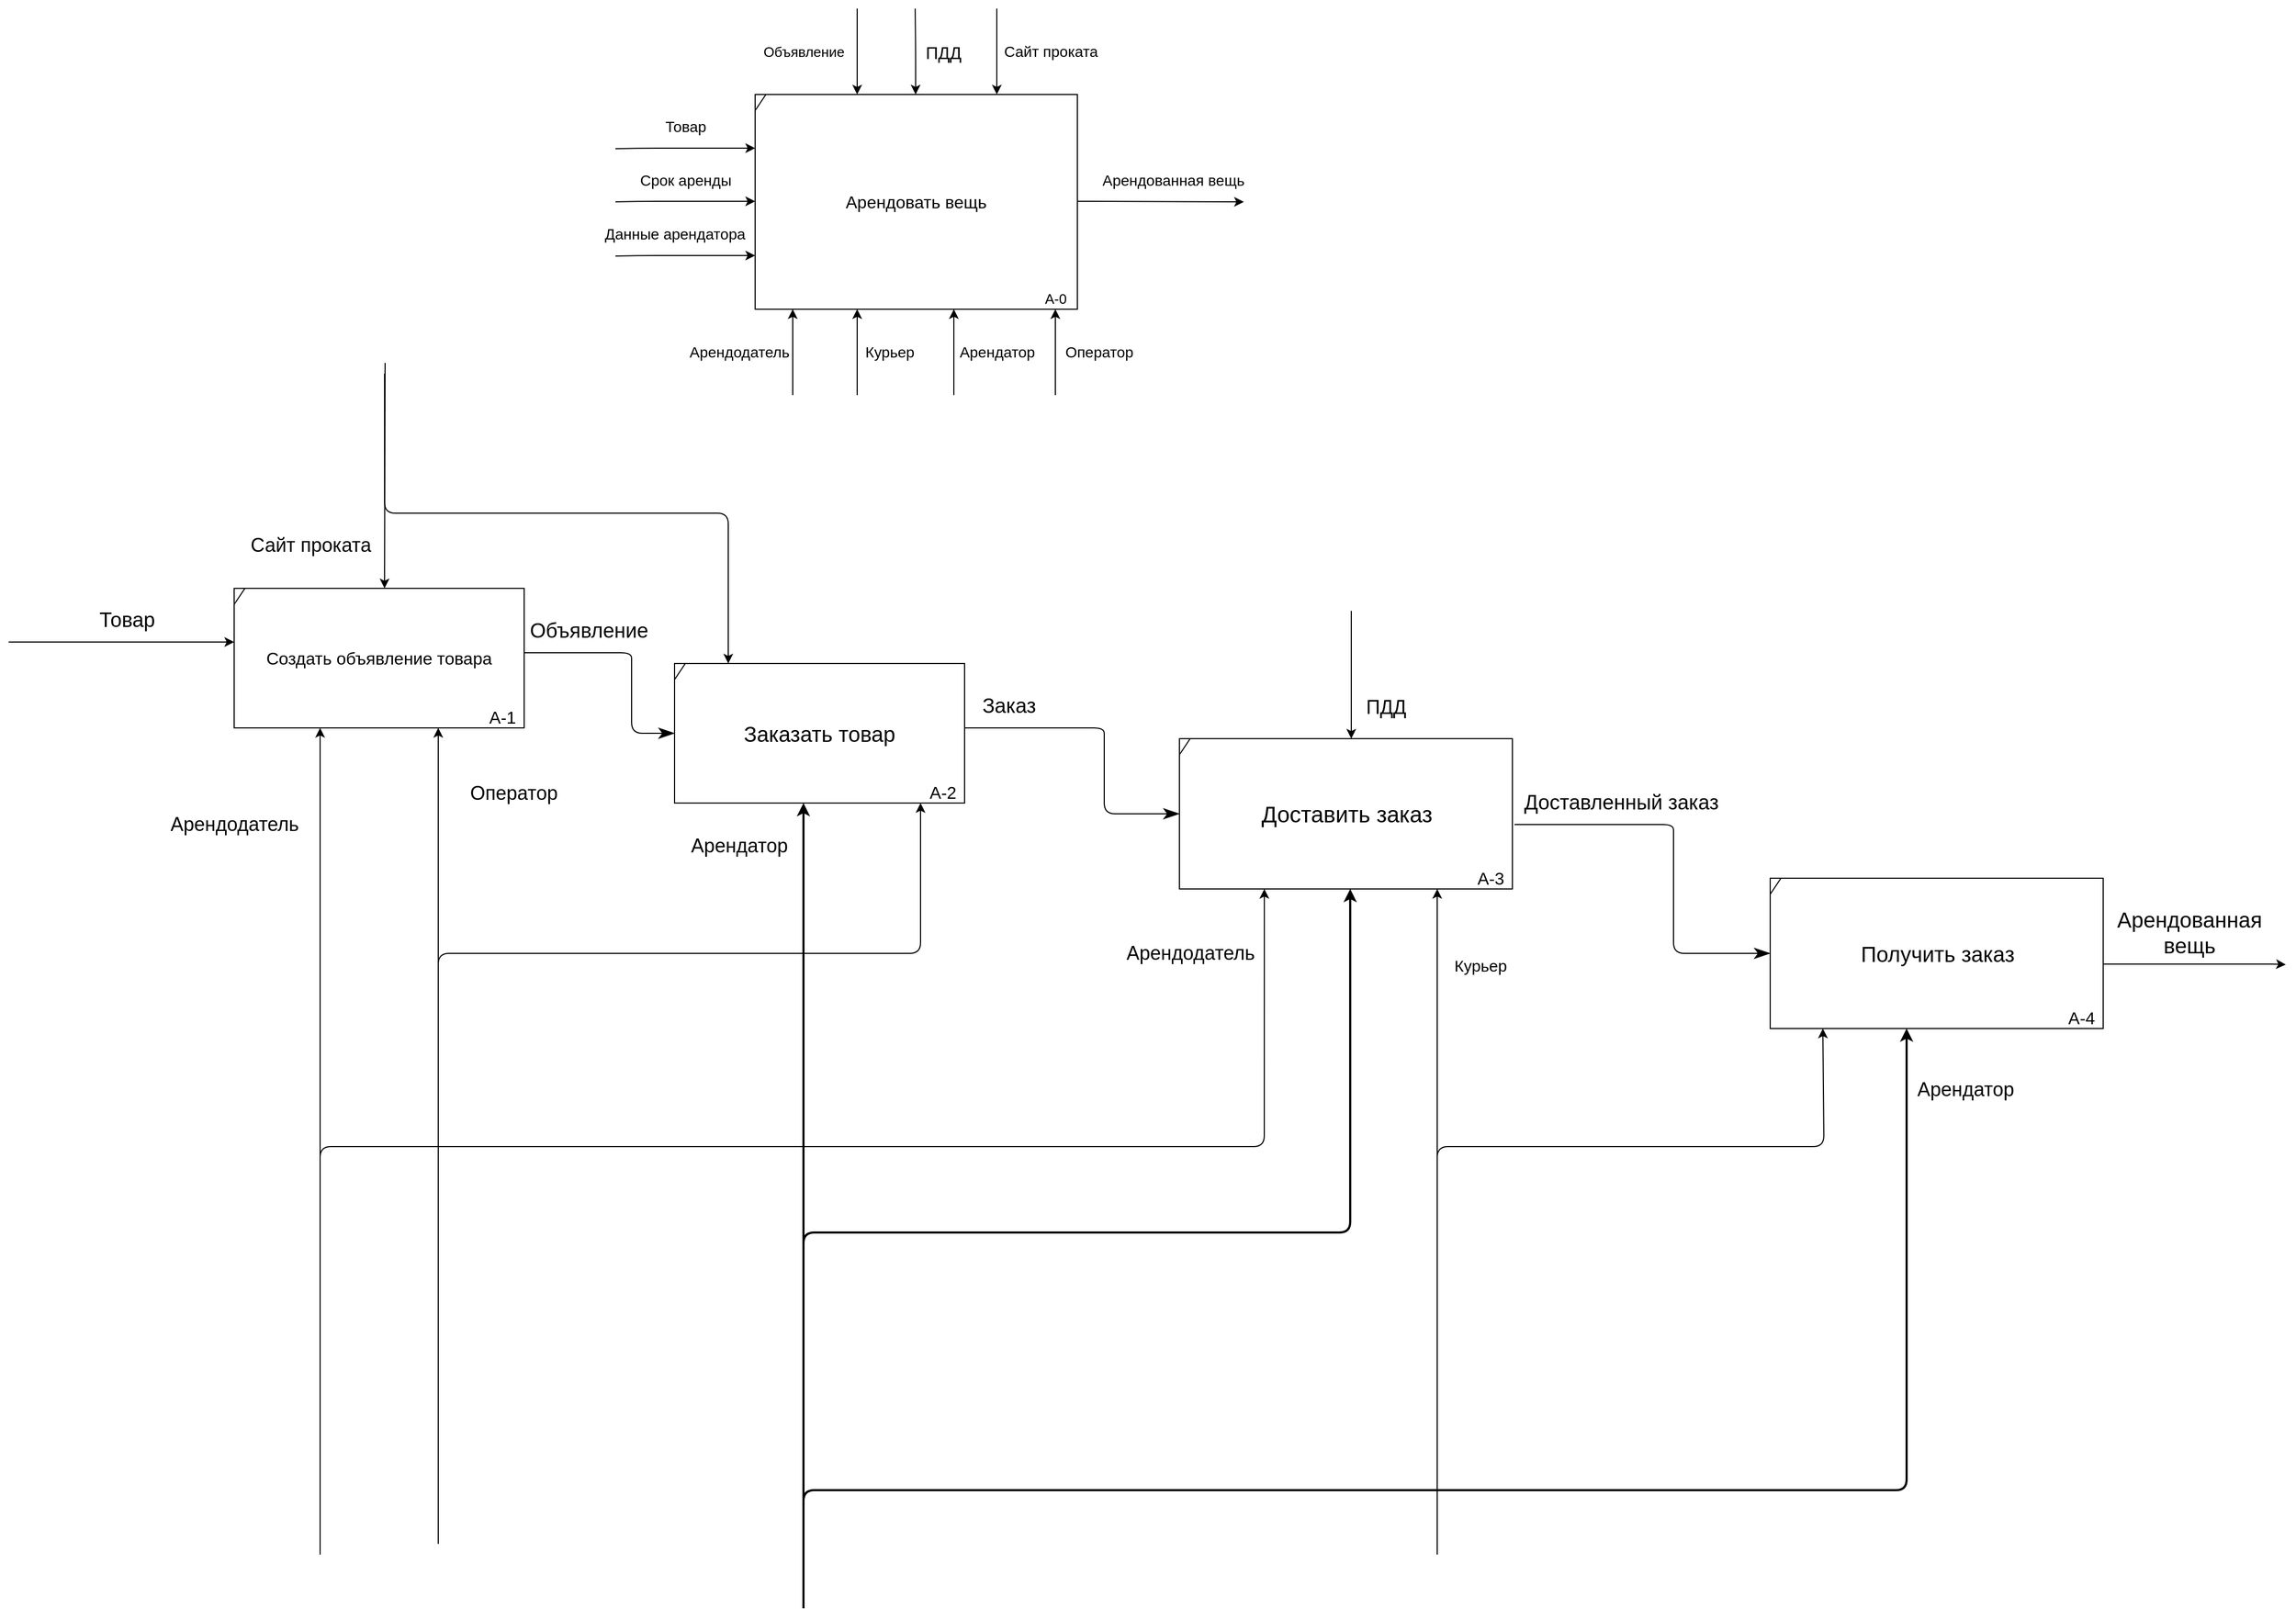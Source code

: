 <mxfile version="14.8.0" type="github">
  <diagram id="kgpKYQtTHZ0yAKxKKP6v" name="Page-1">
    <mxGraphModel dx="3373" dy="896" grid="1" gridSize="10" guides="1" tooltips="1" connect="1" arrows="1" fold="1" page="1" pageScale="1" pageWidth="850" pageHeight="1100" math="0" shadow="0">
      <root>
        <mxCell id="0" />
        <mxCell id="1" parent="0" />
        <mxCell id="oh1h2UWWCm7a5rBzaaiq-1" value="" style="shape=umlFrame;whiteSpace=wrap;html=1;width=10;height=15;" parent="1" vertex="1">
          <mxGeometry x="-715" y="120" width="300" height="200" as="geometry" />
        </mxCell>
        <mxCell id="oh1h2UWWCm7a5rBzaaiq-2" value="&lt;font style=&quot;font-size: 16px&quot;&gt;Арендовать вещь&lt;/font&gt;" style="text;html=1;strokeColor=none;fillColor=none;align=center;verticalAlign=middle;whiteSpace=wrap;rounded=0;" parent="1" vertex="1">
          <mxGeometry x="-710" y="130" width="290" height="180" as="geometry" />
        </mxCell>
        <mxCell id="oh1h2UWWCm7a5rBzaaiq-3" value="&lt;font style=&quot;font-size: 13px&quot;&gt;Объявление&lt;/font&gt;" style="endArrow=classic;html=1;" parent="1" edge="1">
          <mxGeometry y="-50" width="50" height="50" relative="1" as="geometry">
            <mxPoint x="-620" y="40" as="sourcePoint" />
            <mxPoint x="-620" y="120" as="targetPoint" />
            <mxPoint as="offset" />
          </mxGeometry>
        </mxCell>
        <mxCell id="oh1h2UWWCm7a5rBzaaiq-4" value="" style="endArrow=classic;html=1;" parent="1" edge="1">
          <mxGeometry width="50" height="50" relative="1" as="geometry">
            <mxPoint x="-490" y="40" as="sourcePoint" />
            <mxPoint x="-490" y="120" as="targetPoint" />
          </mxGeometry>
        </mxCell>
        <mxCell id="oh1h2UWWCm7a5rBzaaiq-16" value="&lt;font style=&quot;font-size: 14px&quot;&gt;Сайт проката&lt;/font&gt;" style="edgeLabel;html=1;align=center;verticalAlign=middle;resizable=0;points=[];" parent="oh1h2UWWCm7a5rBzaaiq-4" vertex="1" connectable="0">
          <mxGeometry x="-0.35" y="-1" relative="1" as="geometry">
            <mxPoint x="51" y="14" as="offset" />
          </mxGeometry>
        </mxCell>
        <mxCell id="oh1h2UWWCm7a5rBzaaiq-5" value="&lt;font style=&quot;font-size: 14px&quot;&gt;Арендодатель&lt;/font&gt;" style="endArrow=classic;html=1;" parent="1" edge="1">
          <mxGeometry y="50" width="50" height="50" relative="1" as="geometry">
            <mxPoint x="-680" y="400" as="sourcePoint" />
            <mxPoint x="-680" y="320" as="targetPoint" />
            <Array as="points">
              <mxPoint x="-680" y="360" />
            </Array>
            <mxPoint as="offset" />
          </mxGeometry>
        </mxCell>
        <mxCell id="oh1h2UWWCm7a5rBzaaiq-6" value="&lt;font style=&quot;font-size: 14px&quot;&gt;Арендатор&lt;/font&gt;" style="endArrow=classic;html=1;" parent="1" edge="1">
          <mxGeometry y="-40" width="50" height="50" relative="1" as="geometry">
            <mxPoint x="-530" y="400" as="sourcePoint" />
            <mxPoint x="-530" y="320" as="targetPoint" />
            <Array as="points">
              <mxPoint x="-530" y="380" />
              <mxPoint x="-530" y="360" />
              <mxPoint x="-530" y="340" />
            </Array>
            <mxPoint as="offset" />
          </mxGeometry>
        </mxCell>
        <mxCell id="oh1h2UWWCm7a5rBzaaiq-7" value="&lt;font style=&quot;font-size: 14px&quot;&gt;Оператор&lt;/font&gt;" style="endArrow=classic;html=1;" parent="1" edge="1">
          <mxGeometry y="-40" width="50" height="50" relative="1" as="geometry">
            <mxPoint x="-435.5" y="400" as="sourcePoint" />
            <mxPoint x="-435.5" y="320" as="targetPoint" />
            <Array as="points">
              <mxPoint x="-435.5" y="380" />
              <mxPoint x="-435.5" y="340" />
            </Array>
            <mxPoint as="offset" />
          </mxGeometry>
        </mxCell>
        <mxCell id="oh1h2UWWCm7a5rBzaaiq-9" value="" style="endArrow=classic;html=1;" parent="1" edge="1">
          <mxGeometry width="50" height="50" relative="1" as="geometry">
            <mxPoint x="-415" y="219.5" as="sourcePoint" />
            <mxPoint x="-260" y="220" as="targetPoint" />
            <Array as="points" />
          </mxGeometry>
        </mxCell>
        <mxCell id="oh1h2UWWCm7a5rBzaaiq-15" value="&lt;span style=&quot;font-size: 14px&quot;&gt;Арендованная вещь&lt;/span&gt;" style="edgeLabel;html=1;align=center;verticalAlign=middle;resizable=0;points=[];" parent="oh1h2UWWCm7a5rBzaaiq-9" vertex="1" connectable="0">
          <mxGeometry x="0.363" y="1" relative="1" as="geometry">
            <mxPoint x="-17" y="-19" as="offset" />
          </mxGeometry>
        </mxCell>
        <mxCell id="oh1h2UWWCm7a5rBzaaiq-11" value="&lt;font style=&quot;font-size: 13px&quot;&gt;А-0&lt;/font&gt;" style="text;html=1;strokeColor=none;fillColor=none;align=center;verticalAlign=middle;whiteSpace=wrap;rounded=0;" parent="1" vertex="1">
          <mxGeometry x="-455" y="300" width="40" height="20" as="geometry" />
        </mxCell>
        <mxCell id="oh1h2UWWCm7a5rBzaaiq-12" value="&lt;font style=&quot;font-size: 14px&quot;&gt;Товар&lt;/font&gt;" style="endArrow=classic;html=1;" parent="1" edge="1">
          <mxGeometry x="0.0" y="21" width="50" height="50" relative="1" as="geometry">
            <mxPoint x="-845" y="170.5" as="sourcePoint" />
            <mxPoint x="-715" y="170" as="targetPoint" />
            <Array as="points">
              <mxPoint x="-815" y="170" />
              <mxPoint x="-765" y="170" />
              <mxPoint x="-745" y="170" />
            </Array>
            <mxPoint y="1" as="offset" />
          </mxGeometry>
        </mxCell>
        <mxCell id="oh1h2UWWCm7a5rBzaaiq-13" value="&lt;font style=&quot;font-size: 14px&quot;&gt;Курьер&lt;/font&gt;" style="endArrow=classic;html=1;" parent="1" edge="1">
          <mxGeometry y="-30" width="50" height="50" relative="1" as="geometry">
            <mxPoint x="-620" y="400" as="sourcePoint" />
            <mxPoint x="-620" y="320" as="targetPoint" />
            <Array as="points">
              <mxPoint x="-620" y="380" />
              <mxPoint x="-620" y="360" />
              <mxPoint x="-620" y="340" />
            </Array>
            <mxPoint as="offset" />
          </mxGeometry>
        </mxCell>
        <mxCell id="oh1h2UWWCm7a5rBzaaiq-14" value="&lt;font style=&quot;font-size: 14px&quot;&gt;Срок аренды&lt;/font&gt;" style="endArrow=classic;html=1;" parent="1" edge="1">
          <mxGeometry x="0.0" y="21" width="50" height="50" relative="1" as="geometry">
            <mxPoint x="-845" y="220" as="sourcePoint" />
            <mxPoint x="-715" y="219.5" as="targetPoint" />
            <Array as="points">
              <mxPoint x="-815" y="219.5" />
              <mxPoint x="-765" y="219.5" />
              <mxPoint x="-745" y="219.5" />
            </Array>
            <mxPoint y="1" as="offset" />
          </mxGeometry>
        </mxCell>
        <mxCell id="oh1h2UWWCm7a5rBzaaiq-17" value="&lt;font style=&quot;font-size: 14px&quot;&gt;Данные арендатора&lt;/font&gt;" style="endArrow=classic;html=1;" parent="1" edge="1">
          <mxGeometry x="-0.154" y="20" width="50" height="50" relative="1" as="geometry">
            <mxPoint x="-845" y="270.5" as="sourcePoint" />
            <mxPoint x="-715" y="270" as="targetPoint" />
            <Array as="points">
              <mxPoint x="-815" y="270" />
              <mxPoint x="-765" y="270" />
              <mxPoint x="-745" y="270" />
            </Array>
            <mxPoint as="offset" />
          </mxGeometry>
        </mxCell>
        <mxCell id="oh1h2UWWCm7a5rBzaaiq-19" value="" style="shape=umlFrame;whiteSpace=wrap;html=1;width=10;height=15;fontSize=16;" parent="1" vertex="1">
          <mxGeometry x="-1200" y="580" width="270" height="130" as="geometry" />
        </mxCell>
        <mxCell id="oh1h2UWWCm7a5rBzaaiq-20" value="&lt;span style=&quot;font-size: 16px;&quot;&gt;Создать объявление товара&lt;/span&gt;" style="text;html=1;strokeColor=none;fillColor=none;align=center;verticalAlign=middle;whiteSpace=wrap;rounded=0;fontSize=16;" parent="1" vertex="1">
          <mxGeometry x="-1200" y="580" width="270" height="130" as="geometry" />
        </mxCell>
        <mxCell id="oh1h2UWWCm7a5rBzaaiq-22" value="" style="endArrow=classic;html=1;" parent="1" edge="1">
          <mxGeometry width="50" height="50" relative="1" as="geometry">
            <mxPoint x="-1059.5" y="370" as="sourcePoint" />
            <mxPoint x="-1060" y="580" as="targetPoint" />
          </mxGeometry>
        </mxCell>
        <mxCell id="oh1h2UWWCm7a5rBzaaiq-23" value="&lt;font style=&quot;font-size: 18px&quot;&gt;Сайт проката&lt;/font&gt;" style="edgeLabel;html=1;align=center;verticalAlign=middle;resizable=0;points=[];fontSize=16;" parent="oh1h2UWWCm7a5rBzaaiq-22" vertex="1" connectable="0">
          <mxGeometry x="-0.35" y="-1" relative="1" as="geometry">
            <mxPoint x="-69" y="101" as="offset" />
          </mxGeometry>
        </mxCell>
        <mxCell id="oh1h2UWWCm7a5rBzaaiq-24" value="&lt;font style=&quot;font-size: 18px&quot;&gt;Арендодатель&lt;/font&gt;" style="endArrow=classic;html=1;strokeWidth=1;" parent="1" edge="1">
          <mxGeometry x="0.705" y="80" width="50" height="50" relative="1" as="geometry">
            <mxPoint x="-1120" y="1320" as="sourcePoint" />
            <mxPoint x="-1120" y="710" as="targetPoint" />
            <Array as="points">
              <mxPoint x="-1120" y="750" />
            </Array>
            <mxPoint as="offset" />
          </mxGeometry>
        </mxCell>
        <mxCell id="oh1h2UWWCm7a5rBzaaiq-26" value="&lt;font style=&quot;font-size: 18px&quot;&gt;Оператор&lt;/font&gt;" style="endArrow=classic;html=1;" parent="1" edge="1">
          <mxGeometry x="0.839" y="-70" width="50" height="50" relative="1" as="geometry">
            <mxPoint x="-1010" y="1470" as="sourcePoint" />
            <mxPoint x="-1010" y="710" as="targetPoint" />
            <Array as="points">
              <mxPoint x="-1010" y="770" />
              <mxPoint x="-1010" y="730" />
            </Array>
            <mxPoint as="offset" />
          </mxGeometry>
        </mxCell>
        <mxCell id="oh1h2UWWCm7a5rBzaaiq-29" value="&lt;font style=&quot;font-size: 16px;&quot;&gt;А-1&lt;br style=&quot;font-size: 16px;&quot;&gt;&lt;/font&gt;" style="text;html=1;strokeColor=none;fillColor=none;align=center;verticalAlign=middle;whiteSpace=wrap;rounded=0;fontSize=16;" parent="1" vertex="1">
          <mxGeometry x="-970" y="690" width="40" height="20" as="geometry" />
        </mxCell>
        <mxCell id="oh1h2UWWCm7a5rBzaaiq-30" value="&lt;font style=&quot;font-size: 19px&quot;&gt;Товар&lt;/font&gt;" style="endArrow=classic;html=1;fontSize=16;" parent="1" edge="1">
          <mxGeometry x="0.048" y="20" width="50" height="50" relative="1" as="geometry">
            <mxPoint x="-1410" y="630" as="sourcePoint" />
            <mxPoint x="-1200" y="630" as="targetPoint" />
            <Array as="points">
              <mxPoint x="-1300" y="630" />
              <mxPoint x="-1250" y="630" />
              <mxPoint x="-1230" y="630" />
            </Array>
            <mxPoint as="offset" />
          </mxGeometry>
        </mxCell>
        <mxCell id="oh1h2UWWCm7a5rBzaaiq-37" value="" style="endArrow=classicThin;endFill=1;endSize=12;html=1;exitX=1;exitY=0.462;exitDx=0;exitDy=0;exitPerimeter=0;jumpSize=5;fontSize=16;entryX=0;entryY=0.5;entryDx=0;entryDy=0;" parent="1" source="oh1h2UWWCm7a5rBzaaiq-20" target="oh1h2UWWCm7a5rBzaaiq-42" edge="1">
          <mxGeometry width="160" relative="1" as="geometry">
            <mxPoint x="-880" y="640" as="sourcePoint" />
            <mxPoint x="-760" y="720" as="targetPoint" />
            <Array as="points">
              <mxPoint x="-870" y="640" />
              <mxPoint x="-830" y="640" />
              <mxPoint x="-830" y="650" />
              <mxPoint x="-830" y="680" />
              <mxPoint x="-830" y="715" />
            </Array>
          </mxGeometry>
        </mxCell>
        <mxCell id="oh1h2UWWCm7a5rBzaaiq-38" value="&lt;font style=&quot;font-size: 19px&quot;&gt;Объявление&lt;/font&gt;" style="edgeLabel;html=1;align=center;verticalAlign=middle;resizable=0;points=[];fontSize=16;" parent="oh1h2UWWCm7a5rBzaaiq-37" vertex="1" connectable="0">
          <mxGeometry x="-0.64" y="1" relative="1" as="geometry">
            <mxPoint x="21" y="-19" as="offset" />
          </mxGeometry>
        </mxCell>
        <mxCell id="oh1h2UWWCm7a5rBzaaiq-41" value="" style="shape=umlFrame;whiteSpace=wrap;html=1;width=10;height=15;fontSize=16;" parent="1" vertex="1">
          <mxGeometry x="-790" y="650" width="270" height="130" as="geometry" />
        </mxCell>
        <mxCell id="oh1h2UWWCm7a5rBzaaiq-42" value="&lt;font style=&quot;font-size: 20px&quot;&gt;Заказать товар&lt;/font&gt;" style="text;html=1;strokeColor=none;fillColor=none;align=center;verticalAlign=middle;whiteSpace=wrap;rounded=0;fontSize=16;" parent="1" vertex="1">
          <mxGeometry x="-790" y="650" width="270" height="130" as="geometry" />
        </mxCell>
        <mxCell id="oh1h2UWWCm7a5rBzaaiq-43" value="" style="endArrow=classic;html=1;" parent="1" edge="1">
          <mxGeometry width="50" height="50" relative="1" as="geometry">
            <mxPoint x="-1060" y="380" as="sourcePoint" />
            <mxPoint x="-740" y="650" as="targetPoint" />
            <Array as="points">
              <mxPoint x="-1060" y="510" />
              <mxPoint x="-740" y="510" />
            </Array>
          </mxGeometry>
        </mxCell>
        <mxCell id="oh1h2UWWCm7a5rBzaaiq-45" value="&lt;span style=&quot;font-size: 18px&quot;&gt;Арендатор&lt;/span&gt;" style="endArrow=classic;html=1;strokeWidth=2;" parent="1" edge="1">
          <mxGeometry x="0.891" y="60" width="50" height="50" relative="1" as="geometry">
            <mxPoint x="-670" y="1511" as="sourcePoint" />
            <mxPoint x="-670" y="780" as="targetPoint" />
            <Array as="points">
              <mxPoint x="-670" y="820" />
            </Array>
            <mxPoint as="offset" />
          </mxGeometry>
        </mxCell>
        <mxCell id="oh1h2UWWCm7a5rBzaaiq-47" value="&lt;font style=&quot;font-size: 16px;&quot;&gt;А-2&lt;br style=&quot;font-size: 16px;&quot;&gt;&lt;/font&gt;" style="text;html=1;strokeColor=none;fillColor=none;align=center;verticalAlign=middle;whiteSpace=wrap;rounded=0;fontSize=16;" parent="1" vertex="1">
          <mxGeometry x="-560" y="760" width="40" height="20" as="geometry" />
        </mxCell>
        <mxCell id="oh1h2UWWCm7a5rBzaaiq-49" value="" style="endArrow=classicThin;endFill=1;endSize=12;html=1;exitX=1;exitY=0.462;exitDx=0;exitDy=0;exitPerimeter=0;fontSize=16;" parent="1" source="oh1h2UWWCm7a5rBzaaiq-42" edge="1">
          <mxGeometry width="160" relative="1" as="geometry">
            <mxPoint x="-440" y="710" as="sourcePoint" />
            <mxPoint x="-320" y="790" as="targetPoint" />
            <Array as="points">
              <mxPoint x="-430" y="710" />
              <mxPoint x="-390" y="710" />
              <mxPoint x="-390" y="720" />
              <mxPoint x="-390" y="750" />
              <mxPoint x="-390" y="790" />
            </Array>
          </mxGeometry>
        </mxCell>
        <mxCell id="oh1h2UWWCm7a5rBzaaiq-50" value="&lt;font style=&quot;font-size: 19px&quot;&gt;Заказ&lt;/font&gt;" style="edgeLabel;html=1;align=center;verticalAlign=middle;resizable=0;points=[];fontSize=16;" parent="oh1h2UWWCm7a5rBzaaiq-49" vertex="1" connectable="0">
          <mxGeometry x="-0.64" y="1" relative="1" as="geometry">
            <mxPoint x="-10" y="-19" as="offset" />
          </mxGeometry>
        </mxCell>
        <mxCell id="oh1h2UWWCm7a5rBzaaiq-61" value="" style="endArrow=classic;html=1;fontSize=16;" parent="1" edge="1">
          <mxGeometry x="0.818" y="-40" width="50" height="50" relative="1" as="geometry">
            <mxPoint x="-1010" y="1180" as="sourcePoint" />
            <mxPoint x="-561" y="780" as="targetPoint" />
            <Array as="points">
              <mxPoint x="-1010" y="920" />
              <mxPoint x="-980" y="920" />
              <mxPoint x="-561" y="920" />
            </Array>
            <mxPoint as="offset" />
          </mxGeometry>
        </mxCell>
        <mxCell id="oh1h2UWWCm7a5rBzaaiq-62" value="" style="shape=umlFrame;whiteSpace=wrap;html=1;width=10;height=15;fontSize=16;" parent="1" vertex="1">
          <mxGeometry x="-320" y="720" width="310" height="140" as="geometry" />
        </mxCell>
        <mxCell id="oh1h2UWWCm7a5rBzaaiq-63" value="&lt;font style=&quot;font-size: 21px&quot;&gt;Доставить заказ&lt;/font&gt;" style="text;html=1;strokeColor=none;fillColor=none;align=center;verticalAlign=middle;whiteSpace=wrap;rounded=0;fontSize=16;" parent="1" vertex="1">
          <mxGeometry x="-319" y="725" width="310" height="130" as="geometry" />
        </mxCell>
        <mxCell id="oh1h2UWWCm7a5rBzaaiq-64" value="&lt;font style=&quot;font-size: 15px&quot;&gt;Курьер&lt;/font&gt;" style="endArrow=classic;html=1;" parent="1" edge="1">
          <mxGeometry x="0.75" y="-40" width="50" height="50" relative="1" as="geometry">
            <mxPoint x="-80" y="1430" as="sourcePoint" />
            <mxPoint x="-80" y="860" as="targetPoint" />
            <Array as="points">
              <mxPoint x="-80" y="900" />
            </Array>
            <mxPoint as="offset" />
          </mxGeometry>
        </mxCell>
        <mxCell id="oh1h2UWWCm7a5rBzaaiq-65" value="&lt;font style=&quot;font-size: 16px;&quot;&gt;А-3&lt;br style=&quot;font-size: 16px;&quot;&gt;&lt;/font&gt;" style="text;html=1;strokeColor=none;fillColor=none;align=center;verticalAlign=middle;whiteSpace=wrap;rounded=0;fontSize=16;" parent="1" vertex="1">
          <mxGeometry x="-50" y="840" width="40" height="20" as="geometry" />
        </mxCell>
        <mxCell id="oh1h2UWWCm7a5rBzaaiq-66" value="&#xa;&#xa;&lt;span style=&quot;color: rgb(0, 0, 0); font-family: helvetica; font-size: 18px; font-style: normal; font-weight: 400; letter-spacing: normal; text-align: center; text-indent: 0px; text-transform: none; word-spacing: 0px; background-color: rgb(255, 255, 255); display: inline; float: none;&quot;&gt;Арендодатель&lt;/span&gt;&#xa;&#xa;" style="endArrow=classic;html=1;entryX=0.255;entryY=1;entryDx=0;entryDy=0;entryPerimeter=0;" parent="1" target="oh1h2UWWCm7a5rBzaaiq-62" edge="1">
          <mxGeometry x="0.92" y="69" width="50" height="50" relative="1" as="geometry">
            <mxPoint x="-1120" y="1480" as="sourcePoint" />
            <mxPoint x="-1120" y="990" as="targetPoint" />
            <Array as="points">
              <mxPoint x="-1120" y="1100" />
              <mxPoint x="-241" y="1100" />
            </Array>
            <mxPoint as="offset" />
          </mxGeometry>
        </mxCell>
        <mxCell id="oh1h2UWWCm7a5rBzaaiq-67" value="" style="endArrow=classic;html=1;strokeWidth=2;" parent="1" edge="1">
          <mxGeometry x="0.891" y="50" width="50" height="50" relative="1" as="geometry">
            <mxPoint x="-670" y="1530" as="sourcePoint" />
            <mxPoint x="-161" y="860" as="targetPoint" />
            <Array as="points">
              <mxPoint x="-670" y="1180" />
              <mxPoint x="-161" y="1180" />
            </Array>
            <mxPoint as="offset" />
          </mxGeometry>
        </mxCell>
        <mxCell id="oh1h2UWWCm7a5rBzaaiq-69" value="" style="endArrow=classicThin;endFill=1;endSize=12;html=1;fontSize=16;" parent="1" edge="1">
          <mxGeometry width="160" relative="1" as="geometry">
            <mxPoint x="-8" y="800" as="sourcePoint" />
            <mxPoint x="230" y="920" as="targetPoint" />
            <Array as="points">
              <mxPoint x="100" y="800" />
              <mxPoint x="140" y="800" />
              <mxPoint x="140" y="810" />
              <mxPoint x="140" y="840" />
              <mxPoint x="140" y="920" />
            </Array>
          </mxGeometry>
        </mxCell>
        <mxCell id="oh1h2UWWCm7a5rBzaaiq-70" value="&lt;font style=&quot;font-size: 19px&quot;&gt;Доставленный заказ&lt;/font&gt;" style="edgeLabel;html=1;align=center;verticalAlign=middle;resizable=0;points=[];fontSize=16;" parent="oh1h2UWWCm7a5rBzaaiq-69" vertex="1" connectable="0">
          <mxGeometry x="-0.64" y="1" relative="1" as="geometry">
            <mxPoint x="34" y="-19" as="offset" />
          </mxGeometry>
        </mxCell>
        <mxCell id="oh1h2UWWCm7a5rBzaaiq-71" value="" style="shape=umlFrame;whiteSpace=wrap;html=1;width=10;height=15;fontSize=16;" parent="1" vertex="1">
          <mxGeometry x="230" y="850" width="310" height="140" as="geometry" />
        </mxCell>
        <mxCell id="oh1h2UWWCm7a5rBzaaiq-72" value="&lt;font style=&quot;font-size: 20px&quot;&gt;Получить заказ&lt;/font&gt;" style="text;html=1;strokeColor=none;fillColor=none;align=center;verticalAlign=middle;whiteSpace=wrap;rounded=0;fontSize=16;" parent="1" vertex="1">
          <mxGeometry x="231" y="855" width="310" height="130" as="geometry" />
        </mxCell>
        <mxCell id="oh1h2UWWCm7a5rBzaaiq-73" value="&lt;font style=&quot;font-size: 16px;&quot;&gt;А-4&lt;br style=&quot;font-size: 16px;&quot;&gt;&lt;/font&gt;" style="text;html=1;strokeColor=none;fillColor=none;align=center;verticalAlign=middle;whiteSpace=wrap;rounded=0;fontSize=16;" parent="1" vertex="1">
          <mxGeometry x="500" y="970" width="40" height="20" as="geometry" />
        </mxCell>
        <mxCell id="oh1h2UWWCm7a5rBzaaiq-74" value="" style="endArrow=classic;html=1;" parent="1" edge="1">
          <mxGeometry x="0.75" y="-40" width="50" height="50" relative="1" as="geometry">
            <mxPoint x="-80" y="1480" as="sourcePoint" />
            <mxPoint x="279" y="990" as="targetPoint" />
            <Array as="points">
              <mxPoint x="-80" y="1100" />
              <mxPoint x="280" y="1100" />
            </Array>
            <mxPoint as="offset" />
          </mxGeometry>
        </mxCell>
        <mxCell id="oh1h2UWWCm7a5rBzaaiq-75" value="" style="endArrow=classic;html=1;strokeWidth=2;" parent="1" edge="1">
          <mxGeometry x="0.891" y="50" width="50" height="50" relative="1" as="geometry">
            <mxPoint x="-670" y="1530" as="sourcePoint" />
            <mxPoint x="357" y="990" as="targetPoint" />
            <Array as="points">
              <mxPoint x="-670" y="1420" />
              <mxPoint x="357" y="1420" />
            </Array>
            <mxPoint as="offset" />
          </mxGeometry>
        </mxCell>
        <mxCell id="oh1h2UWWCm7a5rBzaaiq-77" value="&lt;font style=&quot;font-size: 20px&quot;&gt;Арендованная&lt;br&gt;вещь&lt;/font&gt;" style="endArrow=classic;html=1;strokeWidth=1;fontSize=16;" parent="1" edge="1">
          <mxGeometry x="-0.059" y="30" width="50" height="50" relative="1" as="geometry">
            <mxPoint x="540" y="930" as="sourcePoint" />
            <mxPoint x="710" y="930.5" as="targetPoint" />
            <Array as="points">
              <mxPoint x="571" y="930" />
              <mxPoint x="631" y="930" />
              <mxPoint x="681" y="930" />
              <mxPoint x="701" y="930" />
            </Array>
            <mxPoint as="offset" />
          </mxGeometry>
        </mxCell>
        <mxCell id="pRTRldcvm7u1iokm6SBS-2" value="&lt;span style=&quot;font-size: 18px&quot;&gt;ПДД&lt;/span&gt;" style="endArrow=classic;html=1;strokeWidth=1;" edge="1" parent="1">
          <mxGeometry x="0.507" y="32" width="50" height="50" relative="1" as="geometry">
            <mxPoint x="-160" y="601" as="sourcePoint" />
            <mxPoint x="-160" y="720" as="targetPoint" />
            <Array as="points">
              <mxPoint x="-160" y="631" />
              <mxPoint x="-160" y="681" />
            </Array>
            <mxPoint as="offset" />
          </mxGeometry>
        </mxCell>
        <mxCell id="pRTRldcvm7u1iokm6SBS-7" value="&lt;font style=&quot;font-size: 16px&quot;&gt;ПДД&lt;/font&gt;" style="endArrow=classic;html=1;strokeWidth=1;" edge="1" parent="1">
          <mxGeometry x="0.025" y="26" width="50" height="50" relative="1" as="geometry">
            <mxPoint x="-566" y="40" as="sourcePoint" />
            <mxPoint x="-565.59" y="120" as="targetPoint" />
            <Array as="points">
              <mxPoint x="-565.59" y="81" />
            </Array>
            <mxPoint as="offset" />
          </mxGeometry>
        </mxCell>
        <mxCell id="pRTRldcvm7u1iokm6SBS-8" value="&lt;span style=&quot;color: rgb(0, 0, 0); font-family: helvetica; font-size: 18px; font-style: normal; font-weight: 400; letter-spacing: normal; text-align: center; text-indent: 0px; text-transform: none; word-spacing: 0px; background-color: rgb(255, 255, 255); display: inline; float: none;&quot;&gt;Арендатор&lt;/span&gt;" style="text;whiteSpace=wrap;html=1;" vertex="1" parent="1">
          <mxGeometry x="365" y="1030" width="120" height="30" as="geometry" />
        </mxCell>
      </root>
    </mxGraphModel>
  </diagram>
</mxfile>
